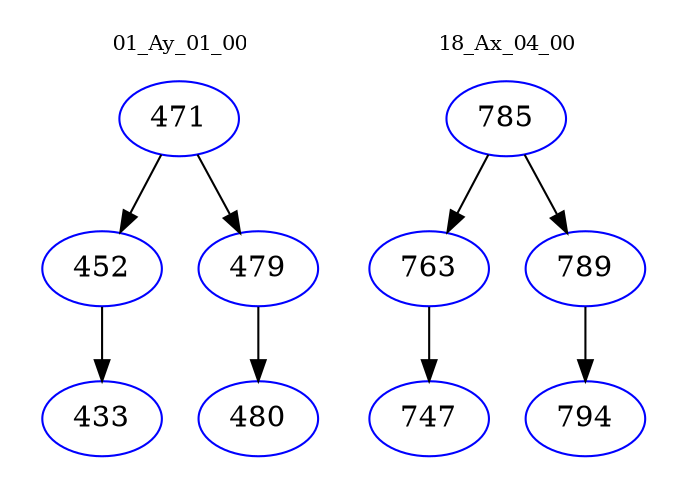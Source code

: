 digraph{
subgraph cluster_0 {
color = white
label = "01_Ay_01_00";
fontsize=10;
T0_471 [label="471", color="blue"]
T0_471 -> T0_452 [color="black"]
T0_452 [label="452", color="blue"]
T0_452 -> T0_433 [color="black"]
T0_433 [label="433", color="blue"]
T0_471 -> T0_479 [color="black"]
T0_479 [label="479", color="blue"]
T0_479 -> T0_480 [color="black"]
T0_480 [label="480", color="blue"]
}
subgraph cluster_1 {
color = white
label = "18_Ax_04_00";
fontsize=10;
T1_785 [label="785", color="blue"]
T1_785 -> T1_763 [color="black"]
T1_763 [label="763", color="blue"]
T1_763 -> T1_747 [color="black"]
T1_747 [label="747", color="blue"]
T1_785 -> T1_789 [color="black"]
T1_789 [label="789", color="blue"]
T1_789 -> T1_794 [color="black"]
T1_794 [label="794", color="blue"]
}
}
